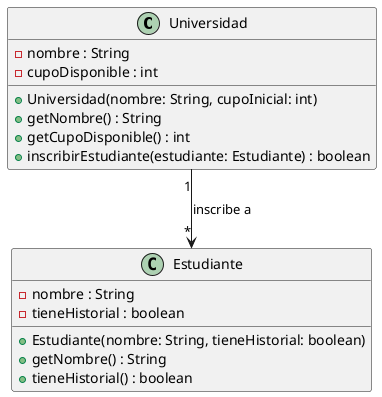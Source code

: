 @startuml
class Universidad {
    - nombre : String
    - cupoDisponible : int
    + Universidad(nombre: String, cupoInicial: int)
    + getNombre() : String
    + getCupoDisponible() : int
    + inscribirEstudiante(estudiante: Estudiante) : boolean
}

class Estudiante {
    - nombre : String
    - tieneHistorial : boolean
    + Estudiante(nombre: String, tieneHistorial: boolean)
    + getNombre() : String
    + tieneHistorial() : boolean
}

Universidad "1" --> "*" Estudiante : "inscribe a"
@enduml

